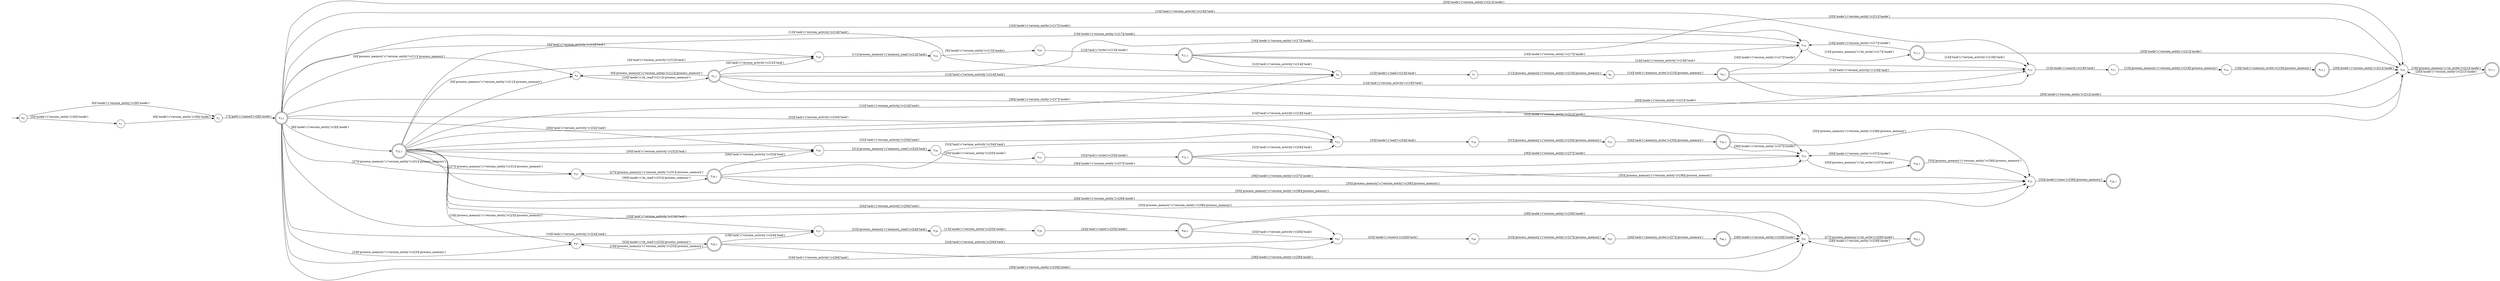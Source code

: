 digraph DFA {
    rankdir = LR;
    I [style = invis];
    I -> S0;
    S0 [label = <s<sub>0</sub>>, shape = circle];
    S1 [label = <s<sub>1</sub>>, shape = circle];
    S2 [label = <s<sub>2</sub>>, shape = circle];
    S3 [label = <s<sub>3,1</sub>>, shape = circle, peripheries = 2];
    S4 [label = <s<sub>4</sub>>, shape = circle];
    S5 [label = <s<sub>5,1</sub>>, shape = circle, peripheries = 2];
    S5 -> S4 [label = "[0]('process_memory')-('version_entity')>[11]('process_memory')"];
    S6 [label = <s<sub>6</sub>>, shape = circle];
    S7 [label = <s<sub>7</sub>>, shape = circle];
    S8 [label = <s<sub>8</sub>>, shape = circle];
    S9 [label = <s<sub>9,1</sub>>, shape = circle, peripheries = 2];
    S10 [label = <s<sub>10</sub>>, shape = circle];
    S11 [label = <s<sub>11,1</sub>>, shape = circle, peripheries = 2];
    S11 -> S10 [label = "[16]('inode')-('version_entity')>[17]('inode')"];
    S12 [label = <s<sub>12</sub>>, shape = circle];
    S13 [label = <s<sub>13</sub>>, shape = circle];
    S14 [label = <s<sub>14</sub>>, shape = circle];
    S15 [label = <s<sub>15,1</sub>>, shape = circle, peripheries = 2];
    S16 [label = <s<sub>16</sub>>, shape = circle];
    S17 [label = <s<sub>17,1</sub>>, shape = circle, peripheries = 2];
    S17 -> S16 [label = "[20]('inode')-('version_entity')>[21]('inode')"];
    S16 -> S17 [label = "[19]('process_memory')-('sh_write')>[21]('inode')"];
    S15 -> S16 [label = "[20]('inode')-('version_entity')>[21]('inode')"];
    S14 -> S15 [label = "[18]('task')-('memory_write')>[19]('process_memory')"];
    S13 -> S14 [label = "[15]('process_memory')-('version_entity')>[19]('process_memory')"];
    S12 -> S13 [label = "[13]('inode')-('search')>[18]('task')"];
    S11 -> S12 [label = "[14]('task')-('version_activity')>[18]('task')"];
    S11 -> S16 [label = "[20]('inode')-('version_entity')>[21]('inode')"];
    S10 -> S11 [label = "[15]('process_memory')-('sh_write')>[17]('inode')"];
    S9 -> S10 [label = "[16]('inode')-('version_entity')>[17]('inode')"];
    S9 -> S16 [label = "[20]('inode')-('version_entity')>[21]('inode')"];
    S9 -> S12 [label = "[14]('task')-('version_activity')>[18]('task')"];
    S8 -> S9 [label = "[14]('task')-('memory_write')>[15]('process_memory')"];
    S7 -> S8 [label = "[11]('process_memory')-('version_entity')>[15]('process_memory')"];
    S6 -> S7 [label = "[13]('inode')-('read')>[14]('task')"];
    S5 -> S6 [label = "[12]('task')-('version_activity')>[14]('task')"];
    S5 -> S12 [label = "[14]('task')-('version_activity')>[18]('task')"];
    S5 -> S16 [label = "[20]('inode')-('version_entity')>[21]('inode')"];
    S5 -> S10 [label = "[16]('inode')-('version_entity')>[17]('inode')"];
    S18 [label = <s<sub>18</sub>>, shape = circle];
    S19 [label = <s<sub>19</sub>>, shape = circle];
    S20 [label = <s<sub>20</sub>>, shape = circle];
    S21 [label = <s<sub>21,1</sub>>, shape = circle, peripheries = 2];
    S21 -> S10 [label = "[16]('inode')-('version_entity')>[17]('inode')"];
    S21 -> S12 [label = "[14]('task')-('version_activity')>[18]('task')"];
    S21 -> S16 [label = "[20]('inode')-('version_entity')>[21]('inode')"];
    S21 -> S6 [label = "[12]('task')-('version_activity')>[14]('task')"];
    S20 -> S21 [label = "[12]('task')-('write')>[13]('inode')"];
    S19 -> S20 [label = "[9]('inode')-('version_entity')>[13]('inode')"];
    S18 -> S19 [label = "[11]('process_memory')-('memory_read')>[12]('task')"];
    S5 -> S18 [label = "[4]('task')-('version_activity')>[12]('task')"];
    S4 -> S5 [label = "[10]('inode')-('sh_read')>[11]('process_memory')"];
    S3 -> S4 [label = "[0]('process_memory')-('version_entity')>[11]('process_memory')"];
    S22 [label = <s<sub>22,1</sub>>, shape = circle, peripheries = 2];
    S22 -> S4 [label = "[0]('process_memory')-('version_entity')>[11]('process_memory')"];
    S23 [label = <s<sub>23</sub>>, shape = circle];
    S24 [label = <s<sub>24,1</sub>>, shape = circle, peripheries = 2];
    S25 [label = <s<sub>25</sub>>, shape = circle];
    S26 [label = <s<sub>26,1</sub>>, shape = circle, peripheries = 2];
    S25 -> S26 [label = "[33]('inode')-('exec')>[38]('process_memory')"];
    S24 -> S25 [label = "[35]('process_memory')-('version_entity')>[38]('process_memory')"];
    S24 -> S23 [label = "[36]('inode')-('version_entity')>[37]('inode')"];
    S23 -> S24 [label = "[35]('process_memory')-('sh_write')>[37]('inode')"];
    S22 -> S23 [label = "[36]('inode')-('version_entity')>[37]('inode')"];
    S27 [label = <s<sub>27</sub>>, shape = circle];
    S28 [label = <s<sub>28,1</sub>>, shape = circle, peripheries = 2];
    S28 -> S23 [label = "[36]('inode')-('version_entity')>[37]('inode')"];
    S28 -> S25 [label = "[35]('process_memory')-('version_entity')>[38]('process_memory')"];
    S29 [label = <s<sub>29</sub>>, shape = circle];
    S30 [label = <s<sub>30</sub>>, shape = circle];
    S31 [label = <s<sub>31</sub>>, shape = circle];
    S32 [label = <s<sub>32,1</sub>>, shape = circle, peripheries = 2];
    S32 -> S25 [label = "[35]('process_memory')-('version_entity')>[38]('process_memory')"];
    S33 [label = <s<sub>33</sub>>, shape = circle];
    S34 [label = <s<sub>34</sub>>, shape = circle];
    S35 [label = <s<sub>35</sub>>, shape = circle];
    S36 [label = <s<sub>36,1</sub>>, shape = circle, peripheries = 2];
    S36 -> S25 [label = "[35]('process_memory')-('version_entity')>[38]('process_memory')"];
    S36 -> S23 [label = "[36]('inode')-('version_entity')>[37]('inode')"];
    S35 -> S36 [label = "[34]('task')-('memory_write')>[35]('process_memory')"];
    S34 -> S35 [label = "[31]('process_memory')-('version_entity')>[35]('process_memory')"];
    S33 -> S34 [label = "[33]('inode')-('read')>[34]('task')"];
    S32 -> S33 [label = "[32]('task')-('version_activity')>[34]('task')"];
    S32 -> S23 [label = "[36]('inode')-('version_entity')>[37]('inode')"];
    S31 -> S32 [label = "[32]('task')-('write')>[33]('inode')"];
    S30 -> S31 [label = "[25]('inode')-('version_entity')>[33]('inode')"];
    S29 -> S30 [label = "[31]('process_memory')-('memory_read')>[32]('task')"];
    S28 -> S29 [label = "[26]('task')-('version_activity')>[32]('task')"];
    S28 -> S27 [label = "[27]('process_memory')-('version_entity')>[31]('process_memory')"];
    S28 -> S33 [label = "[32]('task')-('version_activity')>[34]('task')"];
    S27 -> S28 [label = "[30]('inode')-('sh_read')>[31]('process_memory')"];
    S22 -> S27 [label = "[27]('process_memory')-('version_entity')>[31]('process_memory')"];
    S22 -> S29 [label = "[26]('task')-('version_activity')>[32]('task')"];
    S37 [label = <s<sub>37</sub>>, shape = circle];
    S38 [label = <s<sub>38</sub>>, shape = circle];
    S39 [label = <s<sub>39</sub>>, shape = circle];
    S40 [label = <s<sub>40,1</sub>>, shape = circle, peripheries = 2];
    S41 [label = <s<sub>41</sub>>, shape = circle];
    S42 [label = <s<sub>42,1</sub>>, shape = circle, peripheries = 2];
    S42 -> S41 [label = "[28]('inode')-('version_entity')>[29]('inode')"];
    S41 -> S42 [label = "[27]('process_memory')-('sh_write')>[29]('inode')"];
    S40 -> S41 [label = "[28]('inode')-('version_entity')>[29]('inode')"];
    S43 [label = <s<sub>43</sub>>, shape = circle];
    S44 [label = <s<sub>44</sub>>, shape = circle];
    S45 [label = <s<sub>45</sub>>, shape = circle];
    S46 [label = <s<sub>46,1</sub>>, shape = circle, peripheries = 2];
    S46 -> S41 [label = "[28]('inode')-('version_entity')>[29]('inode')"];
    S45 -> S46 [label = "[26]('task')-('memory_write')>[27]('process_memory')"];
    S44 -> S45 [label = "[23]('process_memory')-('version_entity')>[27]('process_memory')"];
    S43 -> S44 [label = "[25]('inode')-('receive')>[26]('task')"];
    S40 -> S43 [label = "[24]('task')-('version_activity')>[26]('task')"];
    S39 -> S40 [label = "[24]('task')-('send')>[25]('inode')"];
    S38 -> S39 [label = "[13]('inode')-('version_entity')>[25]('inode')"];
    S37 -> S38 [label = "[23]('process_memory')-('memory_read')>[24]('task')"];
    S22 -> S37 [label = "[18]('task')-('version_activity')>[24]('task')"];
    S47 [label = <s<sub>47</sub>>, shape = circle];
    S48 [label = <s<sub>48,1</sub>>, shape = circle, peripheries = 2];
    S48 -> S41 [label = "[28]('inode')-('version_entity')>[29]('inode')"];
    S48 -> S37 [label = "[18]('task')-('version_activity')>[24]('task')"];
    S48 -> S47 [label = "[19]('process_memory')-('version_entity')>[23]('process_memory')"];
    S48 -> S43 [label = "[24]('task')-('version_activity')>[26]('task')"];
    S47 -> S48 [label = "[22]('inode')-('sh_read')>[23]('process_memory')"];
    S22 -> S47 [label = "[19]('process_memory')-('version_entity')>[23]('process_memory')"];
    S22 -> S12 [label = "[14]('task')-('version_activity')>[18]('task')"];
    S22 -> S10 [label = "[16]('inode')-('version_entity')>[17]('inode')"];
    S22 -> S41 [label = "[28]('inode')-('version_entity')>[29]('inode')"];
    S22 -> S18 [label = "[4]('task')-('version_activity')>[12]('task')"];
    S22 -> S6 [label = "[12]('task')-('version_activity')>[14]('task')"];
    S22 -> S33 [label = "[32]('task')-('version_activity')>[34]('task')"];
    S22 -> S25 [label = "[35]('process_memory')-('version_entity')>[38]('process_memory')"];
    S22 -> S43 [label = "[24]('task')-('version_activity')>[26]('task')"];
    S22 -> S16 [label = "[20]('inode')-('version_entity')>[21]('inode')"];
    S3 -> S22 [label = "[8]('inode')-('version_entity')>[9]('inode')"];
    S3 -> S23 [label = "[36]('inode')-('version_entity')>[37]('inode')"];
    S3 -> S27 [label = "[27]('process_memory')-('version_entity')>[31]('process_memory')"];
    S3 -> S10 [label = "[16]('inode')-('version_entity')>[17]('inode')"];
    S3 -> S29 [label = "[26]('task')-('version_activity')>[32]('task')"];
    S3 -> S37 [label = "[18]('task')-('version_activity')>[24]('task')"];
    S3 -> S47 [label = "[19]('process_memory')-('version_entity')>[23]('process_memory')"];
    S3 -> S12 [label = "[14]('task')-('version_activity')>[18]('task')"];
    S3 -> S25 [label = "[35]('process_memory')-('version_entity')>[38]('process_memory')"];
    S3 -> S41 [label = "[28]('inode')-('version_entity')>[29]('inode')"];
    S3 -> S18 [label = "[4]('task')-('version_activity')>[12]('task')"];
    S3 -> S6 [label = "[12]('task')-('version_activity')>[14]('task')"];
    S3 -> S33 [label = "[32]('task')-('version_activity')>[34]('task')"];
    S3 -> S43 [label = "[24]('task')-('version_activity')>[26]('task')"];
    S3 -> S16 [label = "[20]('inode')-('version_entity')>[21]('inode')"];
    S2 -> S3 [label = "[7]('path')-('named')>[8]('inode')"];
    S1 -> S2 [label = "[6]('inode')-('version_entity')>[8]('inode')"];
    S0 -> S1 [label = "[5]('inode')-('version_entity')>[6]('inode')"];
    S0 -> S2 [label = "[6]('inode')-('version_entity')>[8]('inode')"];
}
